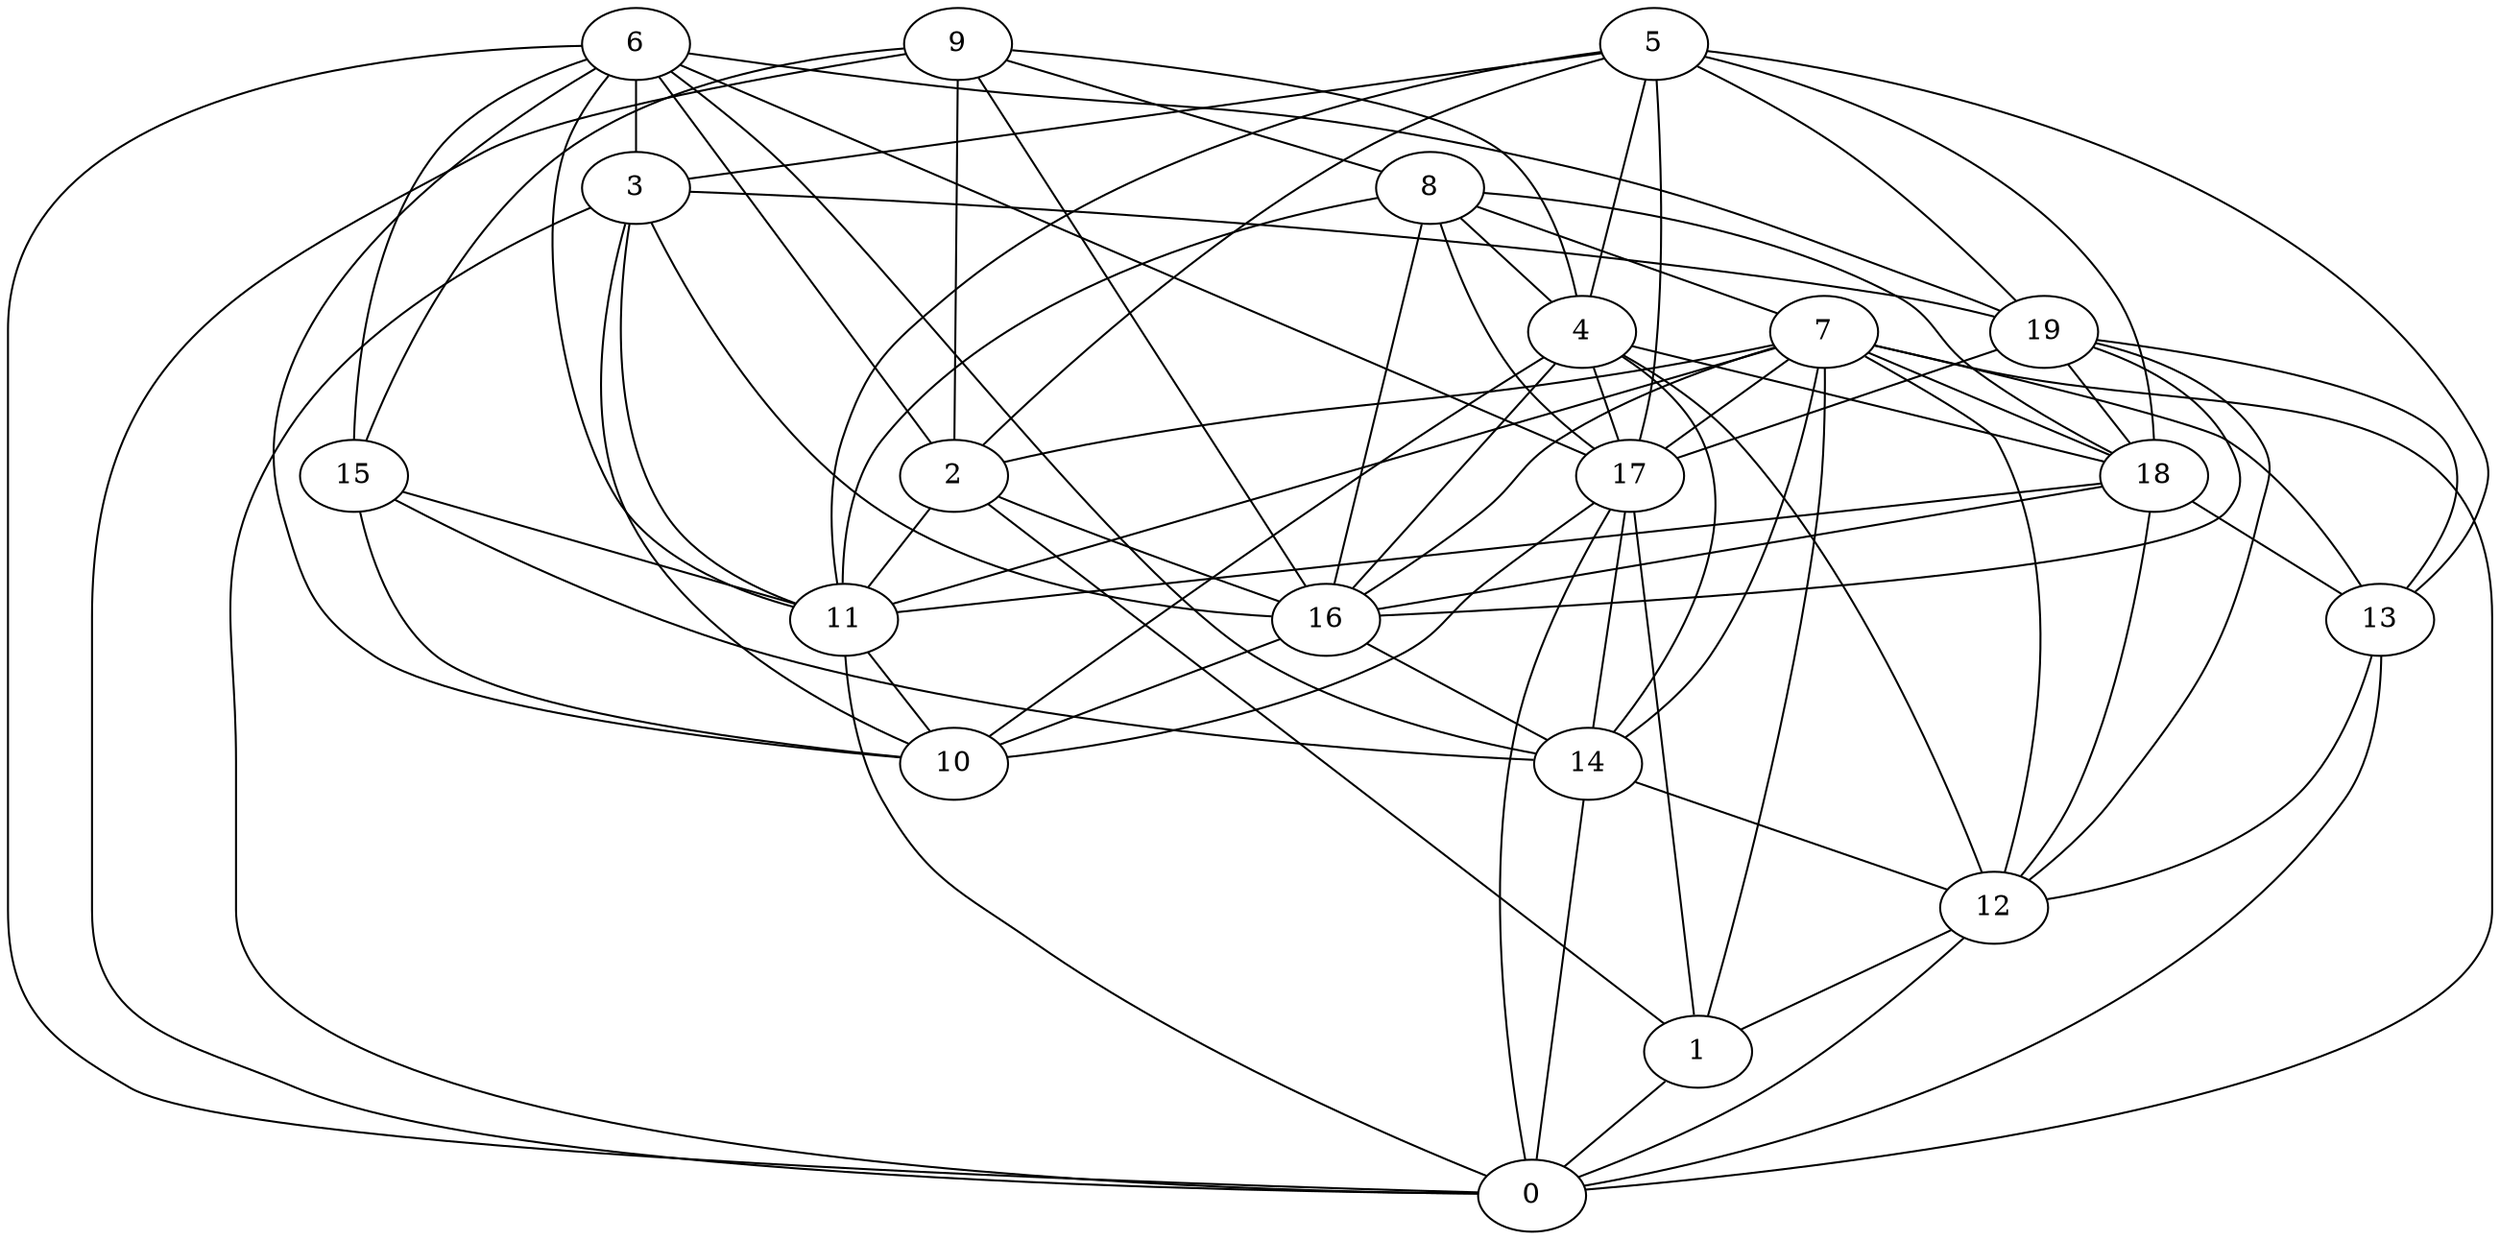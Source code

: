 digraph GG_graph {

subgraph G_graph {
edge [color = black]
"2" -> "11" [dir = none]
"3" -> "19" [dir = none]
"19" -> "16" [dir = none]
"6" -> "3" [dir = none]
"6" -> "15" [dir = none]
"6" -> "14" [dir = none]
"8" -> "11" [dir = none]
"8" -> "7" [dir = none]
"5" -> "17" [dir = none]
"5" -> "11" [dir = none]
"9" -> "2" [dir = none]
"18" -> "13" [dir = none]
"11" -> "10" [dir = none]
"4" -> "12" [dir = none]
"4" -> "14" [dir = none]
"7" -> "0" [dir = none]
"7" -> "1" [dir = none]
"7" -> "18" [dir = none]
"7" -> "14" [dir = none]
"7" -> "11" [dir = none]
"12" -> "0" [dir = none]
"1" -> "0" [dir = none]
"2" -> "1" [dir = none]
"9" -> "0" [dir = none]
"8" -> "18" [dir = none]
"7" -> "2" [dir = none]
"9" -> "8" [dir = none]
"17" -> "14" [dir = none]
"19" -> "12" [dir = none]
"3" -> "0" [dir = none]
"18" -> "16" [dir = none]
"15" -> "10" [dir = none]
"5" -> "18" [dir = none]
"8" -> "4" [dir = none]
"5" -> "3" [dir = none]
"9" -> "4" [dir = none]
"6" -> "10" [dir = none]
"15" -> "14" [dir = none]
"7" -> "12" [dir = none]
"4" -> "18" [dir = none]
"3" -> "10" [dir = none]
"17" -> "0" [dir = none]
"3" -> "16" [dir = none]
"17" -> "1" [dir = none]
"6" -> "0" [dir = none]
"17" -> "10" [dir = none]
"2" -> "16" [dir = none]
"15" -> "11" [dir = none]
"8" -> "17" [dir = none]
"14" -> "12" [dir = none]
"12" -> "1" [dir = none]
"6" -> "19" [dir = none]
"13" -> "0" [dir = none]
"8" -> "16" [dir = none]
"7" -> "17" [dir = none]
"4" -> "17" [dir = none]
"11" -> "0" [dir = none]
"7" -> "13" [dir = none]
"6" -> "2" [dir = none]
"6" -> "11" [dir = none]
"4" -> "10" [dir = none]
"9" -> "16" [dir = none]
"5" -> "4" [dir = none]
"18" -> "11" [dir = none]
"4" -> "16" [dir = none]
"16" -> "10" [dir = none]
"19" -> "17" [dir = none]
"3" -> "11" [dir = none]
"6" -> "17" [dir = none]
"16" -> "14" [dir = none]
"13" -> "12" [dir = none]
"19" -> "18" [dir = none]
"5" -> "19" [dir = none]
"5" -> "2" [dir = none]
"5" -> "13" [dir = none]
"14" -> "0" [dir = none]
"9" -> "15" [dir = none]
"18" -> "12" [dir = none]
"19" -> "13" [dir = none]
"7" -> "16" [dir = none]
}

}
